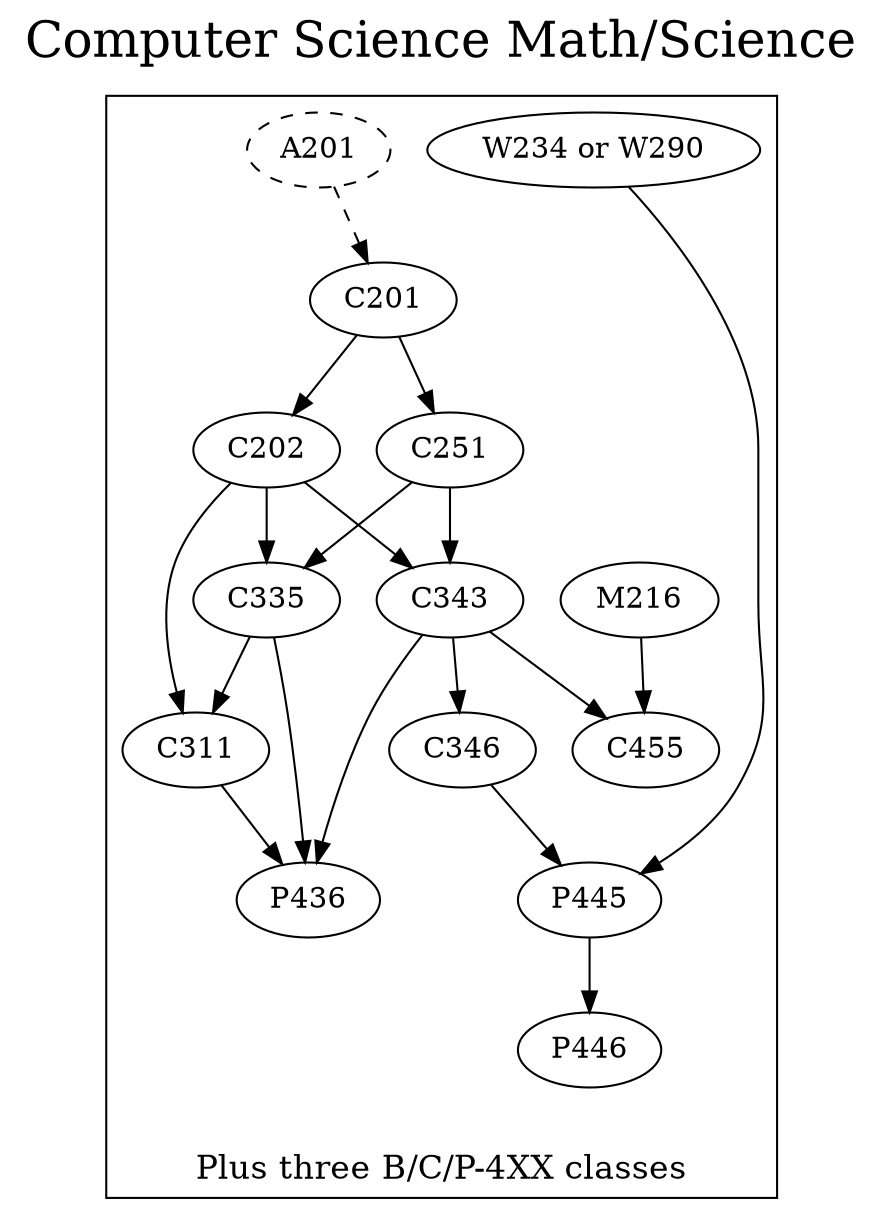 digraph G {
node[style=solid]; rankdir=TB;

labelloc=t
fontsize=24
label="Computer Science Math/Science\n"

subgraph cluster0 {
fontsize=16
style="solid"
labelloc=b label="\nPlus three B/C/P-4XX classes"


W234orW290->C201 [style=invis]
A201 [style=dashed]
W234orW290 [label="W234 or W290"]  {rank="max";}
C201
C202
C251
C335
C343
C346
C311
P436
C455
P445
P446
M216
}

A201->C201 [style=dashed]
C201->C202
C201->C251
C202->C335
C251->C335
C251->C343
C202->C343
C343->C346
C202->C311
C335->C311
C343->P436
C335->P436
C311->P436
M216->C455
C343->C455
C346->P445
W234orW290->P445
P445->P446

}
